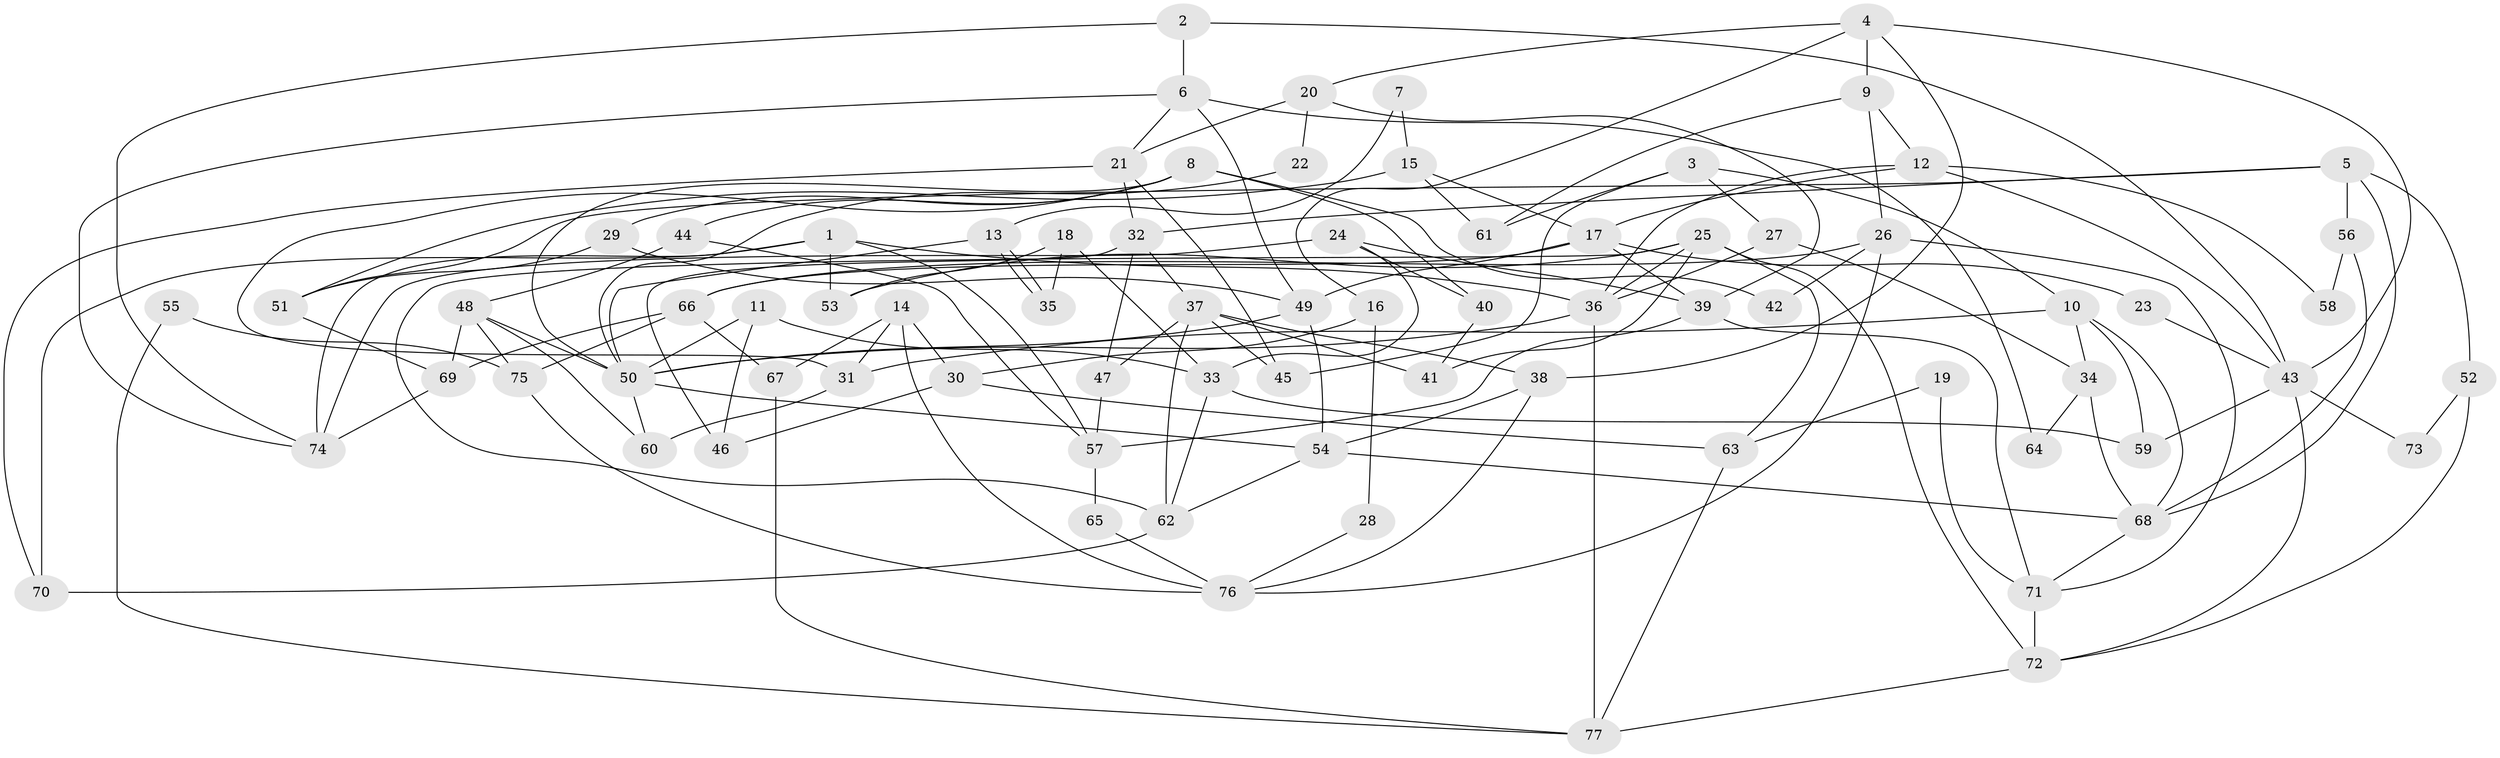 // coarse degree distribution, {9: 0.037037037037037035, 10: 0.037037037037037035, 13: 0.018518518518518517, 4: 0.14814814814814814, 5: 0.2037037037037037, 3: 0.24074074074074073, 2: 0.18518518518518517, 6: 0.1111111111111111, 7: 0.018518518518518517}
// Generated by graph-tools (version 1.1) at 2025/50/03/04/25 22:50:45]
// undirected, 77 vertices, 154 edges
graph export_dot {
  node [color=gray90,style=filled];
  1;
  2;
  3;
  4;
  5;
  6;
  7;
  8;
  9;
  10;
  11;
  12;
  13;
  14;
  15;
  16;
  17;
  18;
  19;
  20;
  21;
  22;
  23;
  24;
  25;
  26;
  27;
  28;
  29;
  30;
  31;
  32;
  33;
  34;
  35;
  36;
  37;
  38;
  39;
  40;
  41;
  42;
  43;
  44;
  45;
  46;
  47;
  48;
  49;
  50;
  51;
  52;
  53;
  54;
  55;
  56;
  57;
  58;
  59;
  60;
  61;
  62;
  63;
  64;
  65;
  66;
  67;
  68;
  69;
  70;
  71;
  72;
  73;
  74;
  75;
  76;
  77;
  1 -- 70;
  1 -- 36;
  1 -- 53;
  1 -- 57;
  1 -- 74;
  2 -- 6;
  2 -- 74;
  2 -- 43;
  3 -- 45;
  3 -- 10;
  3 -- 27;
  3 -- 61;
  4 -- 20;
  4 -- 43;
  4 -- 9;
  4 -- 16;
  4 -- 38;
  5 -- 32;
  5 -- 68;
  5 -- 51;
  5 -- 52;
  5 -- 56;
  6 -- 49;
  6 -- 74;
  6 -- 21;
  6 -- 64;
  7 -- 13;
  7 -- 15;
  8 -- 50;
  8 -- 29;
  8 -- 31;
  8 -- 40;
  8 -- 42;
  8 -- 44;
  9 -- 26;
  9 -- 12;
  9 -- 61;
  10 -- 34;
  10 -- 68;
  10 -- 31;
  10 -- 59;
  11 -- 50;
  11 -- 46;
  11 -- 33;
  12 -- 43;
  12 -- 17;
  12 -- 36;
  12 -- 58;
  13 -- 50;
  13 -- 35;
  13 -- 35;
  14 -- 67;
  14 -- 31;
  14 -- 30;
  14 -- 76;
  15 -- 61;
  15 -- 17;
  15 -- 51;
  16 -- 30;
  16 -- 28;
  17 -- 49;
  17 -- 23;
  17 -- 39;
  17 -- 66;
  18 -- 53;
  18 -- 33;
  18 -- 35;
  19 -- 71;
  19 -- 63;
  20 -- 21;
  20 -- 39;
  20 -- 22;
  21 -- 32;
  21 -- 45;
  21 -- 70;
  22 -- 50;
  23 -- 43;
  24 -- 33;
  24 -- 74;
  24 -- 39;
  24 -- 40;
  25 -- 62;
  25 -- 36;
  25 -- 41;
  25 -- 53;
  25 -- 63;
  25 -- 72;
  26 -- 66;
  26 -- 76;
  26 -- 42;
  26 -- 71;
  27 -- 36;
  27 -- 34;
  28 -- 76;
  29 -- 51;
  29 -- 49;
  30 -- 63;
  30 -- 46;
  31 -- 60;
  32 -- 37;
  32 -- 47;
  32 -- 46;
  33 -- 59;
  33 -- 62;
  34 -- 68;
  34 -- 64;
  36 -- 50;
  36 -- 77;
  37 -- 41;
  37 -- 38;
  37 -- 45;
  37 -- 47;
  37 -- 62;
  38 -- 54;
  38 -- 76;
  39 -- 57;
  39 -- 71;
  40 -- 41;
  43 -- 72;
  43 -- 59;
  43 -- 73;
  44 -- 57;
  44 -- 48;
  47 -- 57;
  48 -- 75;
  48 -- 50;
  48 -- 60;
  48 -- 69;
  49 -- 54;
  49 -- 50;
  50 -- 60;
  50 -- 54;
  51 -- 69;
  52 -- 72;
  52 -- 73;
  54 -- 62;
  54 -- 68;
  55 -- 77;
  55 -- 75;
  56 -- 68;
  56 -- 58;
  57 -- 65;
  62 -- 70;
  63 -- 77;
  65 -- 76;
  66 -- 69;
  66 -- 67;
  66 -- 75;
  67 -- 77;
  68 -- 71;
  69 -- 74;
  71 -- 72;
  72 -- 77;
  75 -- 76;
}
